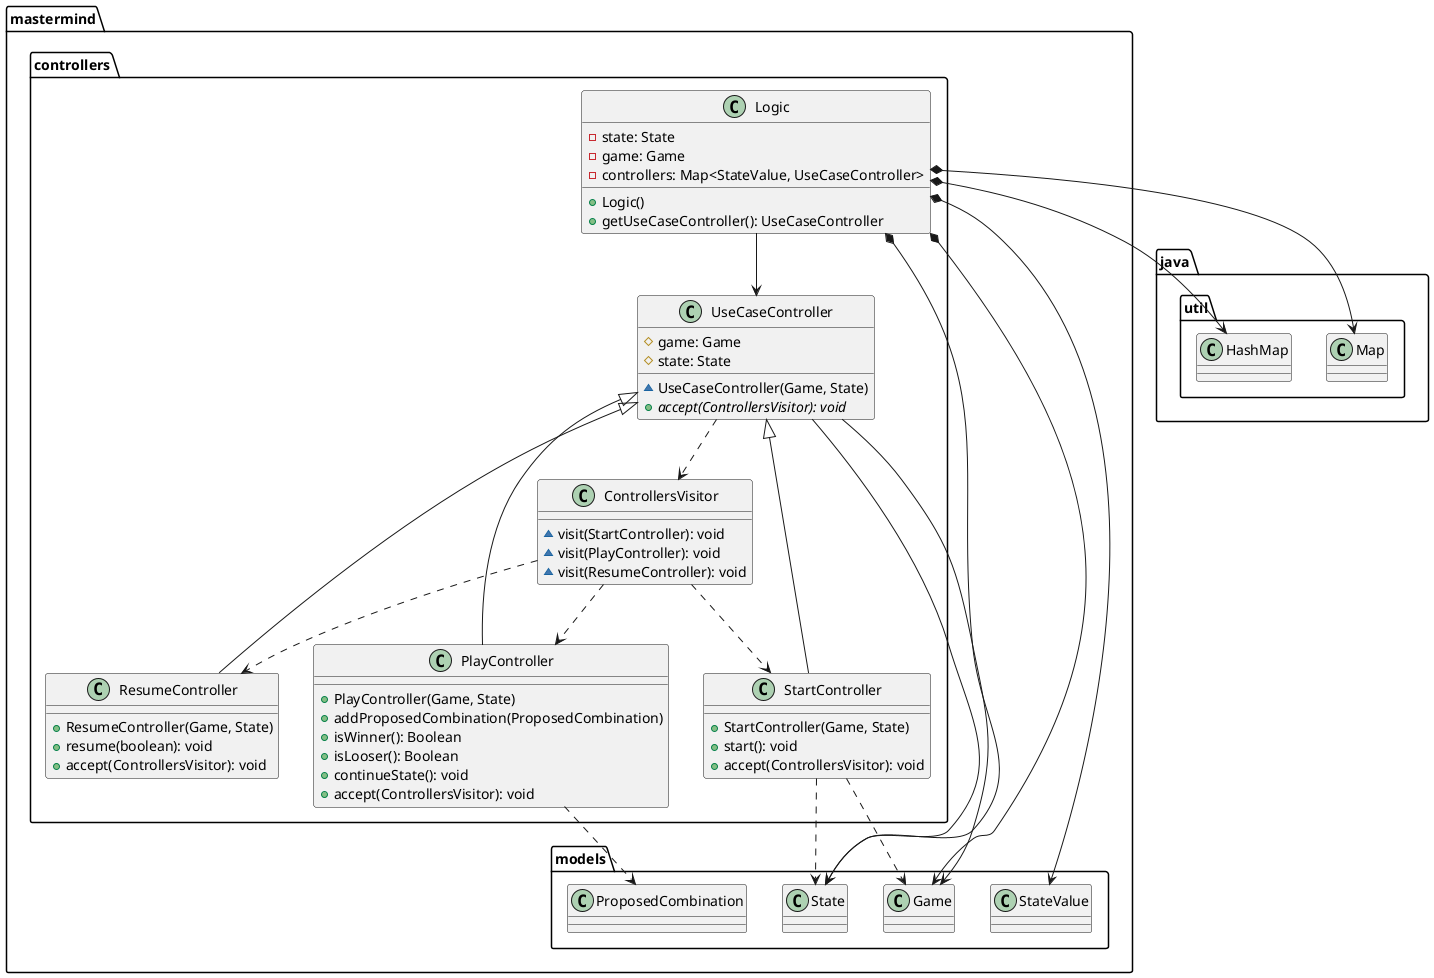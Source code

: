 @startuml mastermind.controllers

class  mastermind.controllers.UseCaseController{
# game: Game
# state: State
~ UseCaseController(Game, State)
+ {abstract} accept(ControllersVisitor): void
}
mastermind.controllers.UseCaseController -down-> mastermind.models.Game
mastermind.controllers.UseCaseController -down-> mastermind.models.State
mastermind.controllers.UseCaseController ..> mastermind.controllers.ControllersVisitor
class  mastermind.controllers.ControllersVisitor{
~ visit(StartController): void
~ visit(PlayController): void
~ visit(ResumeController): void
}
mastermind.controllers.ControllersVisitor ..> mastermind.controllers.ResumeController
mastermind.controllers.ControllersVisitor ..> mastermind.controllers.StartController
mastermind.controllers.ControllersVisitor ..> mastermind.controllers.PlayController

class  mastermind.controllers.Logic{
- state: State
- game: Game
- controllers: Map<StateValue, UseCaseController>
+ Logic()
+ getUseCaseController(): UseCaseController
}
mastermind.controllers.Logic *-down-> mastermind.models.Game
mastermind.controllers.Logic *-down-> mastermind.models.State
mastermind.controllers.Logic --> mastermind.controllers.UseCaseController
mastermind.controllers.Logic *-down-> mastermind.models.StateValue
mastermind.controllers.Logic *-down-> java.util.Map
mastermind.controllers.Logic *-down-> java.util.HashMap

class  mastermind.controllers.PlayController{
+ PlayController(Game, State)
+ addProposedCombination(ProposedCombination)
+ isWinner(): Boolean
+ isLooser(): Boolean
+ continueState(): void
+ accept(ControllersVisitor): void
}
mastermind.controllers.UseCaseController <|-down- mastermind.controllers.PlayController
mastermind.controllers.PlayController ..> mastermind.models.ProposedCombination

class  mastermind.controllers.ResumeController{
+ ResumeController(Game, State)
+ resume(boolean): void
+ accept(ControllersVisitor): void
}

mastermind.controllers.UseCaseController <|-down- mastermind.controllers.ResumeController
class  mastermind.controllers.StartController{
+ StartController(Game, State)
+ start(): void
+ accept(ControllersVisitor): void
}
mastermind.controllers.UseCaseController <|-down- mastermind.controllers.StartController
mastermind.controllers.StartController ..> mastermind.models.Game
mastermind.controllers.StartController ..> mastermind.models.State

@enduml